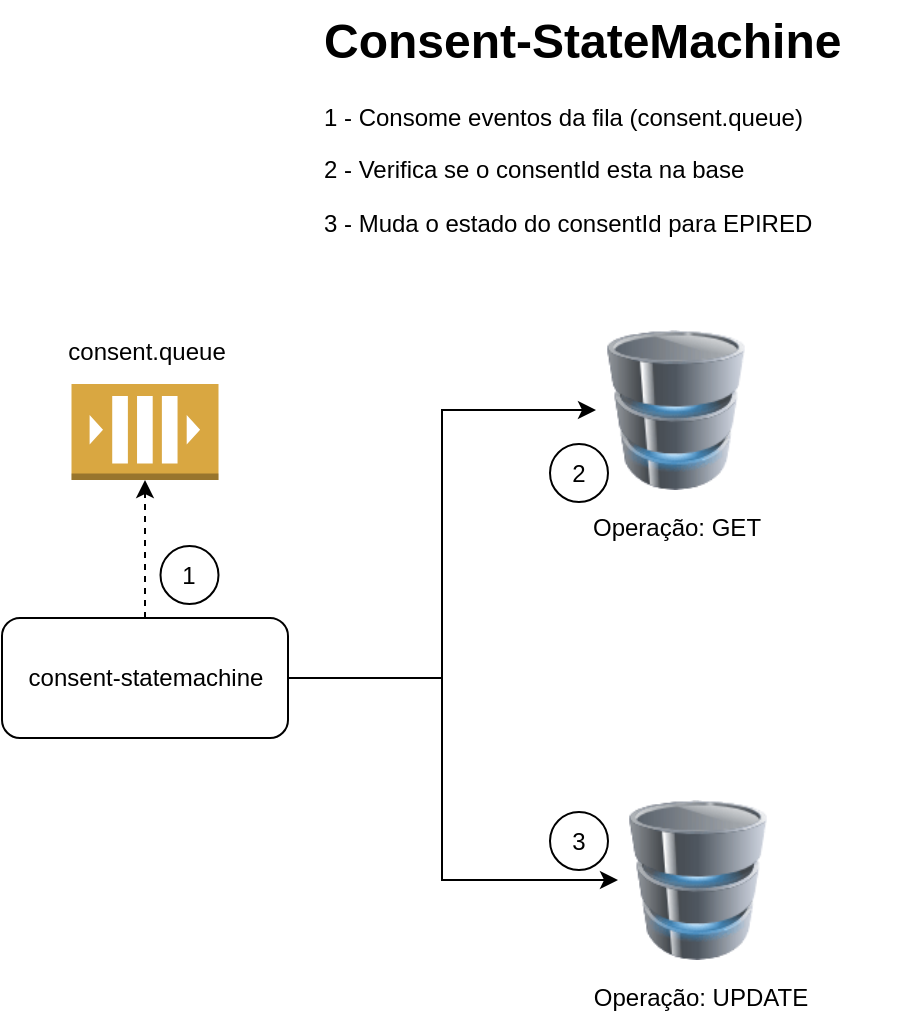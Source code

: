 <mxfile version="27.2.0">
  <diagram name="Página-1" id="pItTlCYV_xXO3khBksh5">
    <mxGraphModel dx="872" dy="873" grid="0" gridSize="10" guides="1" tooltips="1" connect="1" arrows="1" fold="1" page="0" pageScale="1" pageWidth="827" pageHeight="1169" math="0" shadow="0">
      <root>
        <mxCell id="0" />
        <mxCell id="1" parent="0" />
        <mxCell id="j_EsMG4aMrRecmwOxVlx-13" style="edgeStyle=orthogonalEdgeStyle;rounded=0;orthogonalLoop=1;jettySize=auto;html=1;entryX=0;entryY=0.5;entryDx=0;entryDy=0;" edge="1" parent="1" source="j_EsMG4aMrRecmwOxVlx-1" target="j_EsMG4aMrRecmwOxVlx-11">
          <mxGeometry relative="1" as="geometry" />
        </mxCell>
        <mxCell id="j_EsMG4aMrRecmwOxVlx-16" style="edgeStyle=orthogonalEdgeStyle;rounded=0;orthogonalLoop=1;jettySize=auto;html=1;exitX=1;exitY=0.5;exitDx=0;exitDy=0;entryX=0;entryY=0.5;entryDx=0;entryDy=0;" edge="1" parent="1" source="j_EsMG4aMrRecmwOxVlx-1" target="j_EsMG4aMrRecmwOxVlx-14">
          <mxGeometry relative="1" as="geometry">
            <Array as="points">
              <mxPoint x="346" y="212" />
              <mxPoint x="346" y="313" />
            </Array>
          </mxGeometry>
        </mxCell>
        <mxCell id="j_EsMG4aMrRecmwOxVlx-1" value="" style="rounded=1;whiteSpace=wrap;html=1;fillColor=none;" vertex="1" parent="1">
          <mxGeometry x="126" y="182" width="143" height="60" as="geometry" />
        </mxCell>
        <mxCell id="j_EsMG4aMrRecmwOxVlx-2" value="consent-statemachine" style="text;html=1;align=center;verticalAlign=middle;whiteSpace=wrap;rounded=0;" vertex="1" parent="1">
          <mxGeometry x="137.5" y="197" width="120" height="30" as="geometry" />
        </mxCell>
        <mxCell id="j_EsMG4aMrRecmwOxVlx-5" value="" style="outlineConnect=0;dashed=0;verticalLabelPosition=bottom;verticalAlign=top;align=center;html=1;shape=mxgraph.aws3.queue;fillColor=#D9A741;gradientColor=none;" vertex="1" parent="1">
          <mxGeometry x="160.75" y="65" width="73.5" height="48" as="geometry" />
        </mxCell>
        <mxCell id="j_EsMG4aMrRecmwOxVlx-6" value="consent.queue" style="text;html=1;align=center;verticalAlign=middle;resizable=0;points=[];autosize=1;strokeColor=none;fillColor=none;" vertex="1" parent="1">
          <mxGeometry x="149" y="36" width="97" height="26" as="geometry" />
        </mxCell>
        <mxCell id="j_EsMG4aMrRecmwOxVlx-7" style="edgeStyle=orthogonalEdgeStyle;rounded=0;orthogonalLoop=1;jettySize=auto;html=1;exitX=0.5;exitY=0;exitDx=0;exitDy=0;entryX=0.5;entryY=1;entryDx=0;entryDy=0;entryPerimeter=0;dashed=1;" edge="1" parent="1" source="j_EsMG4aMrRecmwOxVlx-1" target="j_EsMG4aMrRecmwOxVlx-5">
          <mxGeometry relative="1" as="geometry" />
        </mxCell>
        <mxCell id="j_EsMG4aMrRecmwOxVlx-9" value="1" style="ellipse;whiteSpace=wrap;html=1;aspect=fixed;fillColor=none;" vertex="1" parent="1">
          <mxGeometry x="205.25" y="146" width="29" height="29" as="geometry" />
        </mxCell>
        <mxCell id="j_EsMG4aMrRecmwOxVlx-10" value="&lt;h1 style=&quot;margin-top: 0px;&quot;&gt;Consent-StateMachine&lt;/h1&gt;&lt;p&gt;1 - Consome eventos da fila (consent.queue)&lt;/p&gt;&lt;p&gt;2 - Verifica se o consentId esta na base&lt;/p&gt;&lt;p&gt;3 - Muda o estado do consentId para EPIRED&lt;/p&gt;" style="text;html=1;whiteSpace=wrap;overflow=hidden;rounded=0;" vertex="1" parent="1">
          <mxGeometry x="285" y="-127" width="292" height="120" as="geometry" />
        </mxCell>
        <mxCell id="j_EsMG4aMrRecmwOxVlx-11" value="" style="image;html=1;image=img/lib/clip_art/computers/Database_128x128.png" vertex="1" parent="1">
          <mxGeometry x="423" y="38" width="80" height="80" as="geometry" />
        </mxCell>
        <mxCell id="j_EsMG4aMrRecmwOxVlx-12" value="Operação: GET" style="text;html=1;align=center;verticalAlign=middle;resizable=0;points=[];autosize=1;strokeColor=none;fillColor=none;" vertex="1" parent="1">
          <mxGeometry x="412" y="124" width="102" height="26" as="geometry" />
        </mxCell>
        <mxCell id="j_EsMG4aMrRecmwOxVlx-14" value="" style="image;html=1;image=img/lib/clip_art/computers/Database_128x128.png" vertex="1" parent="1">
          <mxGeometry x="434" y="273" width="80" height="80" as="geometry" />
        </mxCell>
        <mxCell id="j_EsMG4aMrRecmwOxVlx-15" value="Operação: UPDATE" style="text;html=1;align=center;verticalAlign=middle;resizable=0;points=[];autosize=1;strokeColor=none;fillColor=none;" vertex="1" parent="1">
          <mxGeometry x="412" y="359" width="125" height="26" as="geometry" />
        </mxCell>
        <mxCell id="j_EsMG4aMrRecmwOxVlx-17" value="2" style="ellipse;whiteSpace=wrap;html=1;aspect=fixed;fillColor=none;" vertex="1" parent="1">
          <mxGeometry x="400" y="95" width="29" height="29" as="geometry" />
        </mxCell>
        <mxCell id="j_EsMG4aMrRecmwOxVlx-20" value="3" style="ellipse;whiteSpace=wrap;html=1;aspect=fixed;fillColor=none;" vertex="1" parent="1">
          <mxGeometry x="400" y="279" width="29" height="29" as="geometry" />
        </mxCell>
      </root>
    </mxGraphModel>
  </diagram>
</mxfile>
